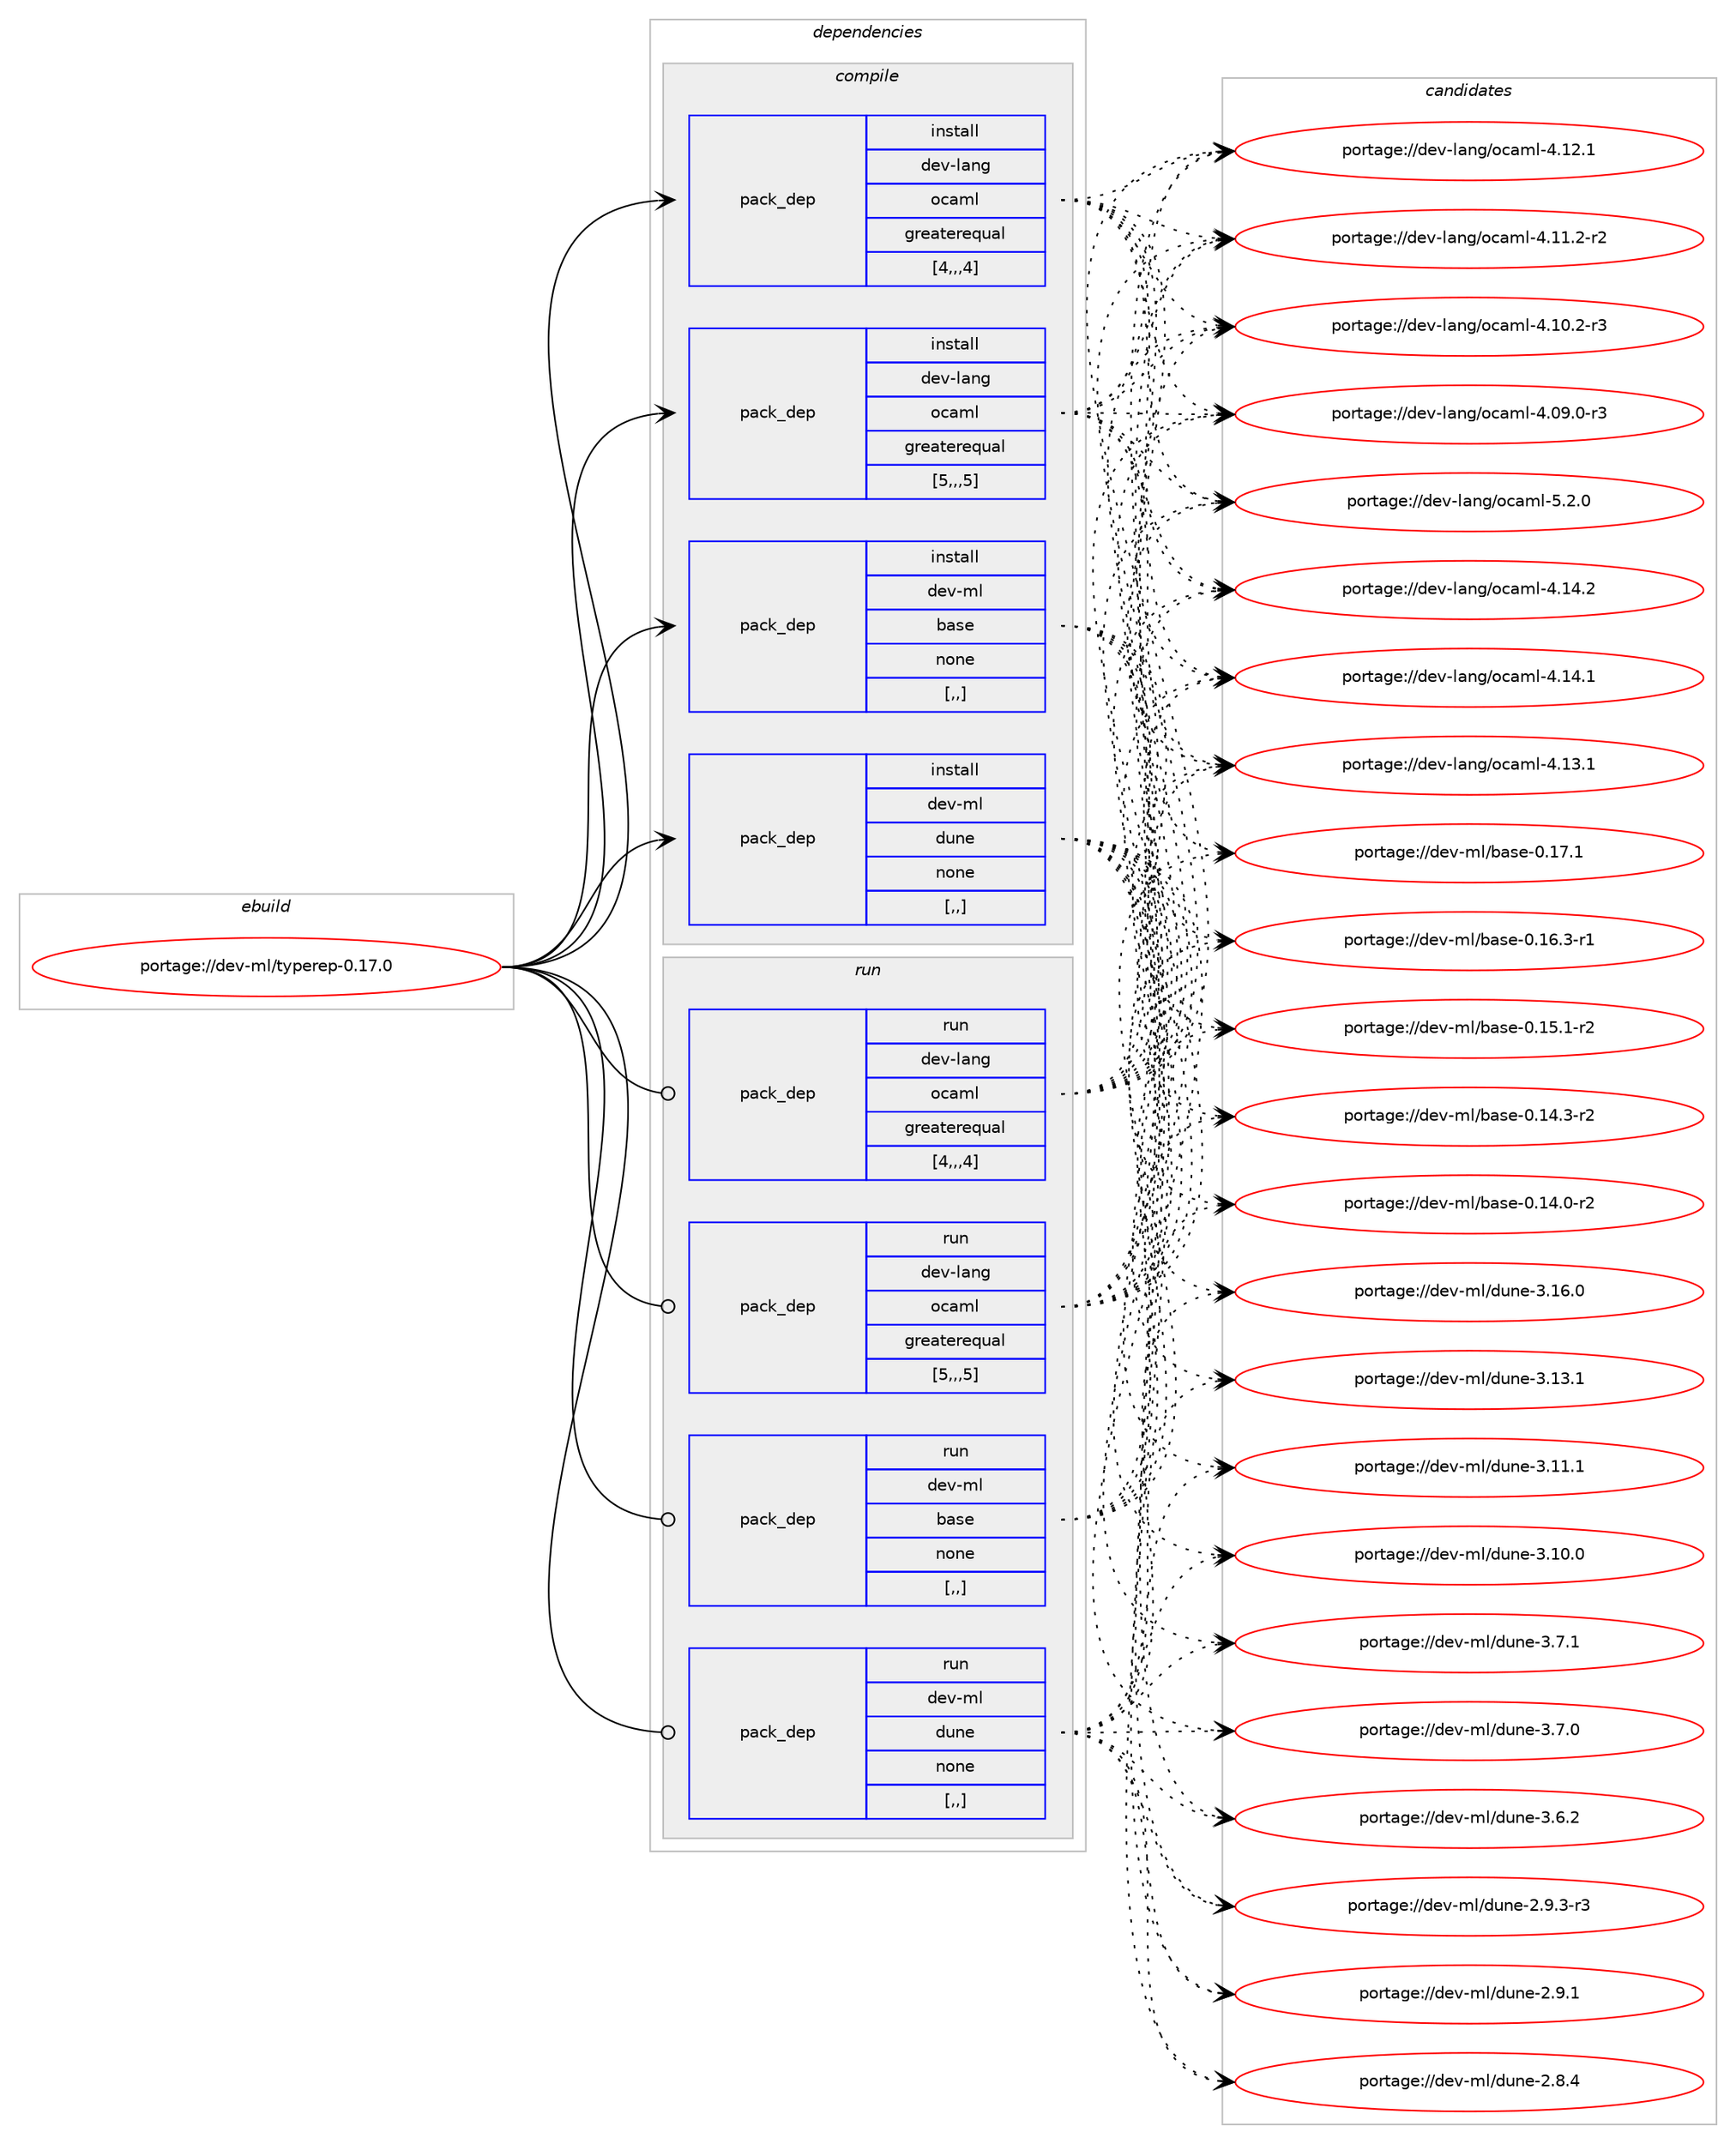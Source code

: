 digraph prolog {

# *************
# Graph options
# *************

newrank=true;
concentrate=true;
compound=true;
graph [rankdir=LR,fontname=Helvetica,fontsize=10,ranksep=1.5];#, ranksep=2.5, nodesep=0.2];
edge  [arrowhead=vee];
node  [fontname=Helvetica,fontsize=10];

# **********
# The ebuild
# **********

subgraph cluster_leftcol {
color=gray;
rank=same;
label=<<i>ebuild</i>>;
id [label="portage://dev-ml/typerep-0.17.0", color=red, width=4, href="../dev-ml/typerep-0.17.0.svg"];
}

# ****************
# The dependencies
# ****************

subgraph cluster_midcol {
color=gray;
label=<<i>dependencies</i>>;
subgraph cluster_compile {
fillcolor="#eeeeee";
style=filled;
label=<<i>compile</i>>;
subgraph pack93608 {
dependency124281 [label=<<TABLE BORDER="0" CELLBORDER="1" CELLSPACING="0" CELLPADDING="4" WIDTH="220"><TR><TD ROWSPAN="6" CELLPADDING="30">pack_dep</TD></TR><TR><TD WIDTH="110">install</TD></TR><TR><TD>dev-lang</TD></TR><TR><TD>ocaml</TD></TR><TR><TD>greaterequal</TD></TR><TR><TD>[4,,,4]</TD></TR></TABLE>>, shape=none, color=blue];
}
id:e -> dependency124281:w [weight=20,style="solid",arrowhead="vee"];
subgraph pack93609 {
dependency124282 [label=<<TABLE BORDER="0" CELLBORDER="1" CELLSPACING="0" CELLPADDING="4" WIDTH="220"><TR><TD ROWSPAN="6" CELLPADDING="30">pack_dep</TD></TR><TR><TD WIDTH="110">install</TD></TR><TR><TD>dev-lang</TD></TR><TR><TD>ocaml</TD></TR><TR><TD>greaterequal</TD></TR><TR><TD>[5,,,5]</TD></TR></TABLE>>, shape=none, color=blue];
}
id:e -> dependency124282:w [weight=20,style="solid",arrowhead="vee"];
subgraph pack93610 {
dependency124283 [label=<<TABLE BORDER="0" CELLBORDER="1" CELLSPACING="0" CELLPADDING="4" WIDTH="220"><TR><TD ROWSPAN="6" CELLPADDING="30">pack_dep</TD></TR><TR><TD WIDTH="110">install</TD></TR><TR><TD>dev-ml</TD></TR><TR><TD>base</TD></TR><TR><TD>none</TD></TR><TR><TD>[,,]</TD></TR></TABLE>>, shape=none, color=blue];
}
id:e -> dependency124283:w [weight=20,style="solid",arrowhead="vee"];
subgraph pack93611 {
dependency124284 [label=<<TABLE BORDER="0" CELLBORDER="1" CELLSPACING="0" CELLPADDING="4" WIDTH="220"><TR><TD ROWSPAN="6" CELLPADDING="30">pack_dep</TD></TR><TR><TD WIDTH="110">install</TD></TR><TR><TD>dev-ml</TD></TR><TR><TD>dune</TD></TR><TR><TD>none</TD></TR><TR><TD>[,,]</TD></TR></TABLE>>, shape=none, color=blue];
}
id:e -> dependency124284:w [weight=20,style="solid",arrowhead="vee"];
}
subgraph cluster_compileandrun {
fillcolor="#eeeeee";
style=filled;
label=<<i>compile and run</i>>;
}
subgraph cluster_run {
fillcolor="#eeeeee";
style=filled;
label=<<i>run</i>>;
subgraph pack93612 {
dependency124285 [label=<<TABLE BORDER="0" CELLBORDER="1" CELLSPACING="0" CELLPADDING="4" WIDTH="220"><TR><TD ROWSPAN="6" CELLPADDING="30">pack_dep</TD></TR><TR><TD WIDTH="110">run</TD></TR><TR><TD>dev-lang</TD></TR><TR><TD>ocaml</TD></TR><TR><TD>greaterequal</TD></TR><TR><TD>[4,,,4]</TD></TR></TABLE>>, shape=none, color=blue];
}
id:e -> dependency124285:w [weight=20,style="solid",arrowhead="odot"];
subgraph pack93613 {
dependency124286 [label=<<TABLE BORDER="0" CELLBORDER="1" CELLSPACING="0" CELLPADDING="4" WIDTH="220"><TR><TD ROWSPAN="6" CELLPADDING="30">pack_dep</TD></TR><TR><TD WIDTH="110">run</TD></TR><TR><TD>dev-lang</TD></TR><TR><TD>ocaml</TD></TR><TR><TD>greaterequal</TD></TR><TR><TD>[5,,,5]</TD></TR></TABLE>>, shape=none, color=blue];
}
id:e -> dependency124286:w [weight=20,style="solid",arrowhead="odot"];
subgraph pack93614 {
dependency124287 [label=<<TABLE BORDER="0" CELLBORDER="1" CELLSPACING="0" CELLPADDING="4" WIDTH="220"><TR><TD ROWSPAN="6" CELLPADDING="30">pack_dep</TD></TR><TR><TD WIDTH="110">run</TD></TR><TR><TD>dev-ml</TD></TR><TR><TD>base</TD></TR><TR><TD>none</TD></TR><TR><TD>[,,]</TD></TR></TABLE>>, shape=none, color=blue];
}
id:e -> dependency124287:w [weight=20,style="solid",arrowhead="odot"];
subgraph pack93615 {
dependency124288 [label=<<TABLE BORDER="0" CELLBORDER="1" CELLSPACING="0" CELLPADDING="4" WIDTH="220"><TR><TD ROWSPAN="6" CELLPADDING="30">pack_dep</TD></TR><TR><TD WIDTH="110">run</TD></TR><TR><TD>dev-ml</TD></TR><TR><TD>dune</TD></TR><TR><TD>none</TD></TR><TR><TD>[,,]</TD></TR></TABLE>>, shape=none, color=blue];
}
id:e -> dependency124288:w [weight=20,style="solid",arrowhead="odot"];
}
}

# **************
# The candidates
# **************

subgraph cluster_choices {
rank=same;
color=gray;
label=<<i>candidates</i>>;

subgraph choice93608 {
color=black;
nodesep=1;
choice1001011184510897110103471119997109108455346504648 [label="portage://dev-lang/ocaml-5.2.0", color=red, width=4,href="../dev-lang/ocaml-5.2.0.svg"];
choice100101118451089711010347111999710910845524649524650 [label="portage://dev-lang/ocaml-4.14.2", color=red, width=4,href="../dev-lang/ocaml-4.14.2.svg"];
choice100101118451089711010347111999710910845524649524649 [label="portage://dev-lang/ocaml-4.14.1", color=red, width=4,href="../dev-lang/ocaml-4.14.1.svg"];
choice100101118451089711010347111999710910845524649514649 [label="portage://dev-lang/ocaml-4.13.1", color=red, width=4,href="../dev-lang/ocaml-4.13.1.svg"];
choice100101118451089711010347111999710910845524649504649 [label="portage://dev-lang/ocaml-4.12.1", color=red, width=4,href="../dev-lang/ocaml-4.12.1.svg"];
choice1001011184510897110103471119997109108455246494946504511450 [label="portage://dev-lang/ocaml-4.11.2-r2", color=red, width=4,href="../dev-lang/ocaml-4.11.2-r2.svg"];
choice1001011184510897110103471119997109108455246494846504511451 [label="portage://dev-lang/ocaml-4.10.2-r3", color=red, width=4,href="../dev-lang/ocaml-4.10.2-r3.svg"];
choice1001011184510897110103471119997109108455246485746484511451 [label="portage://dev-lang/ocaml-4.09.0-r3", color=red, width=4,href="../dev-lang/ocaml-4.09.0-r3.svg"];
dependency124281:e -> choice1001011184510897110103471119997109108455346504648:w [style=dotted,weight="100"];
dependency124281:e -> choice100101118451089711010347111999710910845524649524650:w [style=dotted,weight="100"];
dependency124281:e -> choice100101118451089711010347111999710910845524649524649:w [style=dotted,weight="100"];
dependency124281:e -> choice100101118451089711010347111999710910845524649514649:w [style=dotted,weight="100"];
dependency124281:e -> choice100101118451089711010347111999710910845524649504649:w [style=dotted,weight="100"];
dependency124281:e -> choice1001011184510897110103471119997109108455246494946504511450:w [style=dotted,weight="100"];
dependency124281:e -> choice1001011184510897110103471119997109108455246494846504511451:w [style=dotted,weight="100"];
dependency124281:e -> choice1001011184510897110103471119997109108455246485746484511451:w [style=dotted,weight="100"];
}
subgraph choice93609 {
color=black;
nodesep=1;
choice1001011184510897110103471119997109108455346504648 [label="portage://dev-lang/ocaml-5.2.0", color=red, width=4,href="../dev-lang/ocaml-5.2.0.svg"];
choice100101118451089711010347111999710910845524649524650 [label="portage://dev-lang/ocaml-4.14.2", color=red, width=4,href="../dev-lang/ocaml-4.14.2.svg"];
choice100101118451089711010347111999710910845524649524649 [label="portage://dev-lang/ocaml-4.14.1", color=red, width=4,href="../dev-lang/ocaml-4.14.1.svg"];
choice100101118451089711010347111999710910845524649514649 [label="portage://dev-lang/ocaml-4.13.1", color=red, width=4,href="../dev-lang/ocaml-4.13.1.svg"];
choice100101118451089711010347111999710910845524649504649 [label="portage://dev-lang/ocaml-4.12.1", color=red, width=4,href="../dev-lang/ocaml-4.12.1.svg"];
choice1001011184510897110103471119997109108455246494946504511450 [label="portage://dev-lang/ocaml-4.11.2-r2", color=red, width=4,href="../dev-lang/ocaml-4.11.2-r2.svg"];
choice1001011184510897110103471119997109108455246494846504511451 [label="portage://dev-lang/ocaml-4.10.2-r3", color=red, width=4,href="../dev-lang/ocaml-4.10.2-r3.svg"];
choice1001011184510897110103471119997109108455246485746484511451 [label="portage://dev-lang/ocaml-4.09.0-r3", color=red, width=4,href="../dev-lang/ocaml-4.09.0-r3.svg"];
dependency124282:e -> choice1001011184510897110103471119997109108455346504648:w [style=dotted,weight="100"];
dependency124282:e -> choice100101118451089711010347111999710910845524649524650:w [style=dotted,weight="100"];
dependency124282:e -> choice100101118451089711010347111999710910845524649524649:w [style=dotted,weight="100"];
dependency124282:e -> choice100101118451089711010347111999710910845524649514649:w [style=dotted,weight="100"];
dependency124282:e -> choice100101118451089711010347111999710910845524649504649:w [style=dotted,weight="100"];
dependency124282:e -> choice1001011184510897110103471119997109108455246494946504511450:w [style=dotted,weight="100"];
dependency124282:e -> choice1001011184510897110103471119997109108455246494846504511451:w [style=dotted,weight="100"];
dependency124282:e -> choice1001011184510897110103471119997109108455246485746484511451:w [style=dotted,weight="100"];
}
subgraph choice93610 {
color=black;
nodesep=1;
choice1001011184510910847989711510145484649554649 [label="portage://dev-ml/base-0.17.1", color=red, width=4,href="../dev-ml/base-0.17.1.svg"];
choice10010111845109108479897115101454846495446514511449 [label="portage://dev-ml/base-0.16.3-r1", color=red, width=4,href="../dev-ml/base-0.16.3-r1.svg"];
choice10010111845109108479897115101454846495346494511450 [label="portage://dev-ml/base-0.15.1-r2", color=red, width=4,href="../dev-ml/base-0.15.1-r2.svg"];
choice10010111845109108479897115101454846495246514511450 [label="portage://dev-ml/base-0.14.3-r2", color=red, width=4,href="../dev-ml/base-0.14.3-r2.svg"];
choice10010111845109108479897115101454846495246484511450 [label="portage://dev-ml/base-0.14.0-r2", color=red, width=4,href="../dev-ml/base-0.14.0-r2.svg"];
dependency124283:e -> choice1001011184510910847989711510145484649554649:w [style=dotted,weight="100"];
dependency124283:e -> choice10010111845109108479897115101454846495446514511449:w [style=dotted,weight="100"];
dependency124283:e -> choice10010111845109108479897115101454846495346494511450:w [style=dotted,weight="100"];
dependency124283:e -> choice10010111845109108479897115101454846495246514511450:w [style=dotted,weight="100"];
dependency124283:e -> choice10010111845109108479897115101454846495246484511450:w [style=dotted,weight="100"];
}
subgraph choice93611 {
color=black;
nodesep=1;
choice100101118451091084710011711010145514649544648 [label="portage://dev-ml/dune-3.16.0", color=red, width=4,href="../dev-ml/dune-3.16.0.svg"];
choice100101118451091084710011711010145514649514649 [label="portage://dev-ml/dune-3.13.1", color=red, width=4,href="../dev-ml/dune-3.13.1.svg"];
choice100101118451091084710011711010145514649494649 [label="portage://dev-ml/dune-3.11.1", color=red, width=4,href="../dev-ml/dune-3.11.1.svg"];
choice100101118451091084710011711010145514649484648 [label="portage://dev-ml/dune-3.10.0", color=red, width=4,href="../dev-ml/dune-3.10.0.svg"];
choice1001011184510910847100117110101455146554649 [label="portage://dev-ml/dune-3.7.1", color=red, width=4,href="../dev-ml/dune-3.7.1.svg"];
choice1001011184510910847100117110101455146554648 [label="portage://dev-ml/dune-3.7.0", color=red, width=4,href="../dev-ml/dune-3.7.0.svg"];
choice1001011184510910847100117110101455146544650 [label="portage://dev-ml/dune-3.6.2", color=red, width=4,href="../dev-ml/dune-3.6.2.svg"];
choice10010111845109108471001171101014550465746514511451 [label="portage://dev-ml/dune-2.9.3-r3", color=red, width=4,href="../dev-ml/dune-2.9.3-r3.svg"];
choice1001011184510910847100117110101455046574649 [label="portage://dev-ml/dune-2.9.1", color=red, width=4,href="../dev-ml/dune-2.9.1.svg"];
choice1001011184510910847100117110101455046564652 [label="portage://dev-ml/dune-2.8.4", color=red, width=4,href="../dev-ml/dune-2.8.4.svg"];
dependency124284:e -> choice100101118451091084710011711010145514649544648:w [style=dotted,weight="100"];
dependency124284:e -> choice100101118451091084710011711010145514649514649:w [style=dotted,weight="100"];
dependency124284:e -> choice100101118451091084710011711010145514649494649:w [style=dotted,weight="100"];
dependency124284:e -> choice100101118451091084710011711010145514649484648:w [style=dotted,weight="100"];
dependency124284:e -> choice1001011184510910847100117110101455146554649:w [style=dotted,weight="100"];
dependency124284:e -> choice1001011184510910847100117110101455146554648:w [style=dotted,weight="100"];
dependency124284:e -> choice1001011184510910847100117110101455146544650:w [style=dotted,weight="100"];
dependency124284:e -> choice10010111845109108471001171101014550465746514511451:w [style=dotted,weight="100"];
dependency124284:e -> choice1001011184510910847100117110101455046574649:w [style=dotted,weight="100"];
dependency124284:e -> choice1001011184510910847100117110101455046564652:w [style=dotted,weight="100"];
}
subgraph choice93612 {
color=black;
nodesep=1;
choice1001011184510897110103471119997109108455346504648 [label="portage://dev-lang/ocaml-5.2.0", color=red, width=4,href="../dev-lang/ocaml-5.2.0.svg"];
choice100101118451089711010347111999710910845524649524650 [label="portage://dev-lang/ocaml-4.14.2", color=red, width=4,href="../dev-lang/ocaml-4.14.2.svg"];
choice100101118451089711010347111999710910845524649524649 [label="portage://dev-lang/ocaml-4.14.1", color=red, width=4,href="../dev-lang/ocaml-4.14.1.svg"];
choice100101118451089711010347111999710910845524649514649 [label="portage://dev-lang/ocaml-4.13.1", color=red, width=4,href="../dev-lang/ocaml-4.13.1.svg"];
choice100101118451089711010347111999710910845524649504649 [label="portage://dev-lang/ocaml-4.12.1", color=red, width=4,href="../dev-lang/ocaml-4.12.1.svg"];
choice1001011184510897110103471119997109108455246494946504511450 [label="portage://dev-lang/ocaml-4.11.2-r2", color=red, width=4,href="../dev-lang/ocaml-4.11.2-r2.svg"];
choice1001011184510897110103471119997109108455246494846504511451 [label="portage://dev-lang/ocaml-4.10.2-r3", color=red, width=4,href="../dev-lang/ocaml-4.10.2-r3.svg"];
choice1001011184510897110103471119997109108455246485746484511451 [label="portage://dev-lang/ocaml-4.09.0-r3", color=red, width=4,href="../dev-lang/ocaml-4.09.0-r3.svg"];
dependency124285:e -> choice1001011184510897110103471119997109108455346504648:w [style=dotted,weight="100"];
dependency124285:e -> choice100101118451089711010347111999710910845524649524650:w [style=dotted,weight="100"];
dependency124285:e -> choice100101118451089711010347111999710910845524649524649:w [style=dotted,weight="100"];
dependency124285:e -> choice100101118451089711010347111999710910845524649514649:w [style=dotted,weight="100"];
dependency124285:e -> choice100101118451089711010347111999710910845524649504649:w [style=dotted,weight="100"];
dependency124285:e -> choice1001011184510897110103471119997109108455246494946504511450:w [style=dotted,weight="100"];
dependency124285:e -> choice1001011184510897110103471119997109108455246494846504511451:w [style=dotted,weight="100"];
dependency124285:e -> choice1001011184510897110103471119997109108455246485746484511451:w [style=dotted,weight="100"];
}
subgraph choice93613 {
color=black;
nodesep=1;
choice1001011184510897110103471119997109108455346504648 [label="portage://dev-lang/ocaml-5.2.0", color=red, width=4,href="../dev-lang/ocaml-5.2.0.svg"];
choice100101118451089711010347111999710910845524649524650 [label="portage://dev-lang/ocaml-4.14.2", color=red, width=4,href="../dev-lang/ocaml-4.14.2.svg"];
choice100101118451089711010347111999710910845524649524649 [label="portage://dev-lang/ocaml-4.14.1", color=red, width=4,href="../dev-lang/ocaml-4.14.1.svg"];
choice100101118451089711010347111999710910845524649514649 [label="portage://dev-lang/ocaml-4.13.1", color=red, width=4,href="../dev-lang/ocaml-4.13.1.svg"];
choice100101118451089711010347111999710910845524649504649 [label="portage://dev-lang/ocaml-4.12.1", color=red, width=4,href="../dev-lang/ocaml-4.12.1.svg"];
choice1001011184510897110103471119997109108455246494946504511450 [label="portage://dev-lang/ocaml-4.11.2-r2", color=red, width=4,href="../dev-lang/ocaml-4.11.2-r2.svg"];
choice1001011184510897110103471119997109108455246494846504511451 [label="portage://dev-lang/ocaml-4.10.2-r3", color=red, width=4,href="../dev-lang/ocaml-4.10.2-r3.svg"];
choice1001011184510897110103471119997109108455246485746484511451 [label="portage://dev-lang/ocaml-4.09.0-r3", color=red, width=4,href="../dev-lang/ocaml-4.09.0-r3.svg"];
dependency124286:e -> choice1001011184510897110103471119997109108455346504648:w [style=dotted,weight="100"];
dependency124286:e -> choice100101118451089711010347111999710910845524649524650:w [style=dotted,weight="100"];
dependency124286:e -> choice100101118451089711010347111999710910845524649524649:w [style=dotted,weight="100"];
dependency124286:e -> choice100101118451089711010347111999710910845524649514649:w [style=dotted,weight="100"];
dependency124286:e -> choice100101118451089711010347111999710910845524649504649:w [style=dotted,weight="100"];
dependency124286:e -> choice1001011184510897110103471119997109108455246494946504511450:w [style=dotted,weight="100"];
dependency124286:e -> choice1001011184510897110103471119997109108455246494846504511451:w [style=dotted,weight="100"];
dependency124286:e -> choice1001011184510897110103471119997109108455246485746484511451:w [style=dotted,weight="100"];
}
subgraph choice93614 {
color=black;
nodesep=1;
choice1001011184510910847989711510145484649554649 [label="portage://dev-ml/base-0.17.1", color=red, width=4,href="../dev-ml/base-0.17.1.svg"];
choice10010111845109108479897115101454846495446514511449 [label="portage://dev-ml/base-0.16.3-r1", color=red, width=4,href="../dev-ml/base-0.16.3-r1.svg"];
choice10010111845109108479897115101454846495346494511450 [label="portage://dev-ml/base-0.15.1-r2", color=red, width=4,href="../dev-ml/base-0.15.1-r2.svg"];
choice10010111845109108479897115101454846495246514511450 [label="portage://dev-ml/base-0.14.3-r2", color=red, width=4,href="../dev-ml/base-0.14.3-r2.svg"];
choice10010111845109108479897115101454846495246484511450 [label="portage://dev-ml/base-0.14.0-r2", color=red, width=4,href="../dev-ml/base-0.14.0-r2.svg"];
dependency124287:e -> choice1001011184510910847989711510145484649554649:w [style=dotted,weight="100"];
dependency124287:e -> choice10010111845109108479897115101454846495446514511449:w [style=dotted,weight="100"];
dependency124287:e -> choice10010111845109108479897115101454846495346494511450:w [style=dotted,weight="100"];
dependency124287:e -> choice10010111845109108479897115101454846495246514511450:w [style=dotted,weight="100"];
dependency124287:e -> choice10010111845109108479897115101454846495246484511450:w [style=dotted,weight="100"];
}
subgraph choice93615 {
color=black;
nodesep=1;
choice100101118451091084710011711010145514649544648 [label="portage://dev-ml/dune-3.16.0", color=red, width=4,href="../dev-ml/dune-3.16.0.svg"];
choice100101118451091084710011711010145514649514649 [label="portage://dev-ml/dune-3.13.1", color=red, width=4,href="../dev-ml/dune-3.13.1.svg"];
choice100101118451091084710011711010145514649494649 [label="portage://dev-ml/dune-3.11.1", color=red, width=4,href="../dev-ml/dune-3.11.1.svg"];
choice100101118451091084710011711010145514649484648 [label="portage://dev-ml/dune-3.10.0", color=red, width=4,href="../dev-ml/dune-3.10.0.svg"];
choice1001011184510910847100117110101455146554649 [label="portage://dev-ml/dune-3.7.1", color=red, width=4,href="../dev-ml/dune-3.7.1.svg"];
choice1001011184510910847100117110101455146554648 [label="portage://dev-ml/dune-3.7.0", color=red, width=4,href="../dev-ml/dune-3.7.0.svg"];
choice1001011184510910847100117110101455146544650 [label="portage://dev-ml/dune-3.6.2", color=red, width=4,href="../dev-ml/dune-3.6.2.svg"];
choice10010111845109108471001171101014550465746514511451 [label="portage://dev-ml/dune-2.9.3-r3", color=red, width=4,href="../dev-ml/dune-2.9.3-r3.svg"];
choice1001011184510910847100117110101455046574649 [label="portage://dev-ml/dune-2.9.1", color=red, width=4,href="../dev-ml/dune-2.9.1.svg"];
choice1001011184510910847100117110101455046564652 [label="portage://dev-ml/dune-2.8.4", color=red, width=4,href="../dev-ml/dune-2.8.4.svg"];
dependency124288:e -> choice100101118451091084710011711010145514649544648:w [style=dotted,weight="100"];
dependency124288:e -> choice100101118451091084710011711010145514649514649:w [style=dotted,weight="100"];
dependency124288:e -> choice100101118451091084710011711010145514649494649:w [style=dotted,weight="100"];
dependency124288:e -> choice100101118451091084710011711010145514649484648:w [style=dotted,weight="100"];
dependency124288:e -> choice1001011184510910847100117110101455146554649:w [style=dotted,weight="100"];
dependency124288:e -> choice1001011184510910847100117110101455146554648:w [style=dotted,weight="100"];
dependency124288:e -> choice1001011184510910847100117110101455146544650:w [style=dotted,weight="100"];
dependency124288:e -> choice10010111845109108471001171101014550465746514511451:w [style=dotted,weight="100"];
dependency124288:e -> choice1001011184510910847100117110101455046574649:w [style=dotted,weight="100"];
dependency124288:e -> choice1001011184510910847100117110101455046564652:w [style=dotted,weight="100"];
}
}

}
